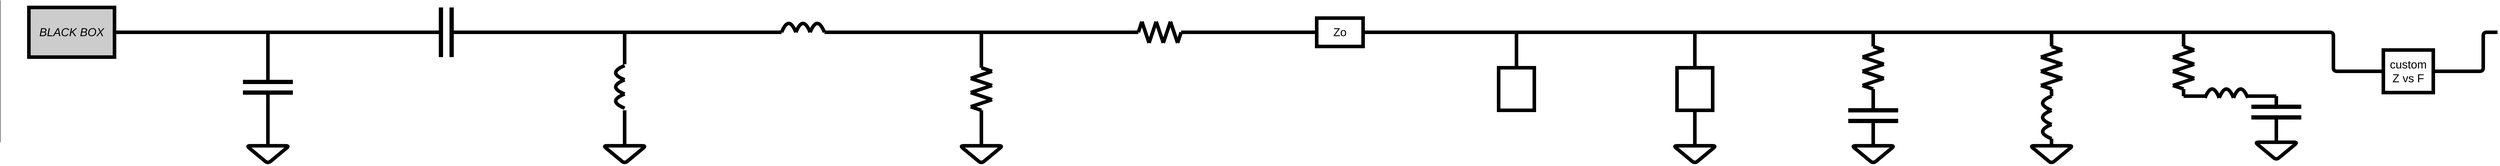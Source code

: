 <mxfile version="16.2.7" type="device"><diagram id="JiPeBnl8MNzj9gC05diy" name="Page-1"><mxGraphModel dx="6461" dy="1880" grid="1" gridSize="10" guides="1" tooltips="1" connect="1" arrows="1" fold="1" page="1" pageScale="1" pageWidth="827" pageHeight="1169" math="0" shadow="0"><root><mxCell id="0"/><mxCell id="1" parent="0"/><mxCell id="uBmhupHGeQe9Bv0V8wx_-3" value="" style="endArrow=none;html=1;strokeWidth=10;" parent="1" edge="1"><mxGeometry width="50" height="50" relative="1" as="geometry"><mxPoint y="100" as="sourcePoint"/><mxPoint x="500" y="100" as="targetPoint"/></mxGeometry></mxCell><mxCell id="uBmhupHGeQe9Bv0V8wx_-4" value="" style="endArrow=none;html=1;strokeWidth=10;" parent="1" edge="1"><mxGeometry width="50" height="50" relative="1" as="geometry"><mxPoint x="250" y="240" as="sourcePoint"/><mxPoint x="250" y="100" as="targetPoint"/></mxGeometry></mxCell><mxCell id="uBmhupHGeQe9Bv0V8wx_-5" value="" style="endArrow=none;html=1;strokeWidth=12;" parent="1" edge="1"><mxGeometry width="50" height="50" relative="1" as="geometry"><mxPoint x="180" y="240" as="sourcePoint"/><mxPoint x="320" y="240" as="targetPoint"/></mxGeometry></mxCell><mxCell id="uBmhupHGeQe9Bv0V8wx_-6" value="" style="endArrow=none;html=1;strokeWidth=12;" parent="1" edge="1"><mxGeometry width="50" height="50" relative="1" as="geometry"><mxPoint x="180" y="270" as="sourcePoint"/><mxPoint x="320" y="270" as="targetPoint"/></mxGeometry></mxCell><mxCell id="uBmhupHGeQe9Bv0V8wx_-7" value="" style="endArrow=none;html=1;strokeWidth=10;" parent="1" edge="1"><mxGeometry width="50" height="50" relative="1" as="geometry"><mxPoint x="250" y="420" as="sourcePoint"/><mxPoint x="250" y="270" as="targetPoint"/></mxGeometry></mxCell><mxCell id="uBmhupHGeQe9Bv0V8wx_-8" value="" style="endArrow=none;html=1;strokeWidth=10;" parent="1" edge="1"><mxGeometry width="50" height="50" relative="1" as="geometry"><mxPoint x="250" y="420" as="sourcePoint"/><mxPoint x="250" y="420" as="targetPoint"/><Array as="points"><mxPoint x="310" y="420"/><mxPoint x="250" y="470"/><mxPoint x="190" y="420"/></Array></mxGeometry></mxCell><mxCell id="uBmhupHGeQe9Bv0V8wx_-11" value="" style="endArrow=none;html=1;strokeWidth=10;" parent="1" edge="1"><mxGeometry width="50" height="50" relative="1" as="geometry"><mxPoint x="500" y="100" as="sourcePoint"/><mxPoint x="730" y="100" as="targetPoint"/></mxGeometry></mxCell><mxCell id="uBmhupHGeQe9Bv0V8wx_-12" value="" style="endArrow=none;html=1;strokeWidth=12;" parent="1" edge="1"><mxGeometry width="50" height="50" relative="1" as="geometry"><mxPoint x="735" y="30" as="sourcePoint"/><mxPoint x="735" y="170" as="targetPoint"/></mxGeometry></mxCell><mxCell id="uBmhupHGeQe9Bv0V8wx_-15" value="" style="endArrow=none;html=1;strokeWidth=12;" parent="1" edge="1"><mxGeometry width="50" height="50" relative="1" as="geometry"><mxPoint x="765" y="30" as="sourcePoint"/><mxPoint x="765" y="170" as="targetPoint"/></mxGeometry></mxCell><mxCell id="uBmhupHGeQe9Bv0V8wx_-16" value="" style="endArrow=none;html=1;strokeWidth=10;" parent="1" edge="1"><mxGeometry width="50" height="50" relative="1" as="geometry"><mxPoint x="770" y="100" as="sourcePoint"/><mxPoint x="1000" y="100" as="targetPoint"/></mxGeometry></mxCell><mxCell id="uBmhupHGeQe9Bv0V8wx_-25" value="" style="endArrow=none;html=1;strokeWidth=10;" parent="1" edge="1"><mxGeometry width="50" height="50" relative="1" as="geometry"><mxPoint x="1000" y="100" as="sourcePoint"/><mxPoint x="1500" y="100" as="targetPoint"/></mxGeometry></mxCell><mxCell id="uBmhupHGeQe9Bv0V8wx_-26" value="" style="endArrow=none;html=1;strokeWidth=10;" parent="1" edge="1"><mxGeometry width="50" height="50" relative="1" as="geometry"><mxPoint x="1250" y="190" as="sourcePoint"/><mxPoint x="1250" y="100" as="targetPoint"/></mxGeometry></mxCell><mxCell id="uBmhupHGeQe9Bv0V8wx_-29" value="" style="endArrow=none;html=1;strokeWidth=10;" parent="1" edge="1"><mxGeometry width="50" height="50" relative="1" as="geometry"><mxPoint x="1250" y="420" as="sourcePoint"/><mxPoint x="1250" y="320" as="targetPoint"/></mxGeometry></mxCell><mxCell id="uBmhupHGeQe9Bv0V8wx_-30" value="" style="endArrow=none;html=1;strokeWidth=10;" parent="1" edge="1"><mxGeometry width="50" height="50" relative="1" as="geometry"><mxPoint x="1250" y="420" as="sourcePoint"/><mxPoint x="1250" y="420" as="targetPoint"/><Array as="points"><mxPoint x="1310" y="420"/><mxPoint x="1250" y="470"/><mxPoint x="1190" y="420"/></Array></mxGeometry></mxCell><mxCell id="uBmhupHGeQe9Bv0V8wx_-31" value="" style="endArrow=none;html=1;strokeWidth=10;curved=1;" parent="1" edge="1"><mxGeometry width="50" height="50" relative="1" as="geometry"><mxPoint x="1250" y="314" as="sourcePoint"/><mxPoint x="1250" y="274" as="targetPoint"/><Array as="points"><mxPoint x="1200" y="294"/></Array></mxGeometry></mxCell><mxCell id="uBmhupHGeQe9Bv0V8wx_-32" value="" style="endArrow=none;html=1;strokeWidth=10;curved=1;" parent="1" edge="1"><mxGeometry width="50" height="50" relative="1" as="geometry"><mxPoint x="1250" y="274" as="sourcePoint"/><mxPoint x="1250" y="234" as="targetPoint"/><Array as="points"><mxPoint x="1200" y="254"/></Array></mxGeometry></mxCell><mxCell id="uBmhupHGeQe9Bv0V8wx_-33" value="" style="endArrow=none;html=1;strokeWidth=10;curved=1;" parent="1" edge="1"><mxGeometry width="50" height="50" relative="1" as="geometry"><mxPoint x="1250" y="234" as="sourcePoint"/><mxPoint x="1250" y="194" as="targetPoint"/><Array as="points"><mxPoint x="1200" y="214"/></Array></mxGeometry></mxCell><mxCell id="uBmhupHGeQe9Bv0V8wx_-35" value="" style="endArrow=none;html=1;strokeWidth=10;" parent="1" edge="1"><mxGeometry width="50" height="50" relative="1" as="geometry"><mxPoint x="1500" y="100" as="sourcePoint"/><mxPoint x="1690" y="100" as="targetPoint"/></mxGeometry></mxCell><mxCell id="uBmhupHGeQe9Bv0V8wx_-38" value="" style="endArrow=none;html=1;strokeWidth=10;" parent="1" edge="1"><mxGeometry width="50" height="50" relative="1" as="geometry"><mxPoint x="1810" y="100" as="sourcePoint"/><mxPoint x="2000" y="100" as="targetPoint"/></mxGeometry></mxCell><mxCell id="uBmhupHGeQe9Bv0V8wx_-42" value="" style="endArrow=none;html=1;strokeWidth=10;curved=1;" parent="1" edge="1"><mxGeometry width="50" height="50" relative="1" as="geometry"><mxPoint x="1690" y="100" as="sourcePoint"/><mxPoint x="1730" y="100" as="targetPoint"/><Array as="points"><mxPoint x="1710" y="50"/></Array></mxGeometry></mxCell><mxCell id="uBmhupHGeQe9Bv0V8wx_-43" value="" style="endArrow=none;html=1;strokeWidth=10;curved=1;" parent="1" edge="1"><mxGeometry width="50" height="50" relative="1" as="geometry"><mxPoint x="1730" y="100" as="sourcePoint"/><mxPoint x="1770" y="100" as="targetPoint"/><Array as="points"><mxPoint x="1750" y="50"/></Array></mxGeometry></mxCell><mxCell id="uBmhupHGeQe9Bv0V8wx_-44" value="" style="endArrow=none;html=1;strokeWidth=10;curved=1;" parent="1" edge="1"><mxGeometry width="50" height="50" relative="1" as="geometry"><mxPoint x="1770" y="100" as="sourcePoint"/><mxPoint x="1810" y="100" as="targetPoint"/><Array as="points"><mxPoint x="1790" y="50"/></Array></mxGeometry></mxCell><mxCell id="uBmhupHGeQe9Bv0V8wx_-46" value="" style="endArrow=none;html=1;strokeWidth=10;" parent="1" edge="1"><mxGeometry width="50" height="50" relative="1" as="geometry"><mxPoint x="2000" y="100" as="sourcePoint"/><mxPoint x="2500" y="100" as="targetPoint"/></mxGeometry></mxCell><mxCell id="uBmhupHGeQe9Bv0V8wx_-47" value="" style="endArrow=none;html=1;strokeWidth=10;" parent="1" edge="1"><mxGeometry width="50" height="50" relative="1" as="geometry"><mxPoint x="2250" y="200" as="sourcePoint"/><mxPoint x="2250" y="100" as="targetPoint"/></mxGeometry></mxCell><mxCell id="uBmhupHGeQe9Bv0V8wx_-48" value="" style="endArrow=none;html=1;strokeWidth=10;" parent="1" edge="1"><mxGeometry width="50" height="50" relative="1" as="geometry"><mxPoint x="2250" y="420" as="sourcePoint"/><mxPoint x="2250" y="320" as="targetPoint"/></mxGeometry></mxCell><mxCell id="uBmhupHGeQe9Bv0V8wx_-49" value="" style="endArrow=none;html=1;strokeWidth=10;" parent="1" edge="1"><mxGeometry width="50" height="50" relative="1" as="geometry"><mxPoint x="2250" y="420" as="sourcePoint"/><mxPoint x="2250" y="420" as="targetPoint"/><Array as="points"><mxPoint x="2310" y="420"/><mxPoint x="2250" y="470"/><mxPoint x="2190" y="420"/></Array></mxGeometry></mxCell><mxCell id="uBmhupHGeQe9Bv0V8wx_-53" value="" style="endArrow=none;html=1;strokeWidth=10;" parent="1" edge="1"><mxGeometry width="50" height="50" relative="1" as="geometry"><mxPoint x="2280" y="210" as="sourcePoint"/><mxPoint x="2250" y="200" as="targetPoint"/></mxGeometry></mxCell><mxCell id="uBmhupHGeQe9Bv0V8wx_-54" value="" style="endArrow=none;html=1;strokeWidth=10;" parent="1" edge="1"><mxGeometry width="50" height="50" relative="1" as="geometry"><mxPoint x="2280" y="250" as="sourcePoint"/><mxPoint x="2220" y="230.0" as="targetPoint"/></mxGeometry></mxCell><mxCell id="uBmhupHGeQe9Bv0V8wx_-55" value="" style="endArrow=none;html=1;strokeWidth=10;" parent="1" edge="1"><mxGeometry width="50" height="50" relative="1" as="geometry"><mxPoint x="2280" y="290" as="sourcePoint"/><mxPoint x="2220" y="270.0" as="targetPoint"/></mxGeometry></mxCell><mxCell id="uBmhupHGeQe9Bv0V8wx_-56" value="" style="endArrow=none;html=1;strokeWidth=10;" parent="1" edge="1"><mxGeometry width="50" height="50" relative="1" as="geometry"><mxPoint x="2280" y="250" as="sourcePoint"/><mxPoint x="2220" y="270" as="targetPoint"/></mxGeometry></mxCell><mxCell id="uBmhupHGeQe9Bv0V8wx_-57" value="" style="endArrow=none;html=1;strokeWidth=10;" parent="1" edge="1"><mxGeometry width="50" height="50" relative="1" as="geometry"><mxPoint x="2280" y="210.0" as="sourcePoint"/><mxPoint x="2220" y="230" as="targetPoint"/></mxGeometry></mxCell><mxCell id="uBmhupHGeQe9Bv0V8wx_-59" value="" style="endArrow=none;html=1;strokeWidth=10;" parent="1" edge="1"><mxGeometry width="50" height="50" relative="1" as="geometry"><mxPoint x="2280" y="290.0" as="sourcePoint"/><mxPoint x="2220" y="310" as="targetPoint"/></mxGeometry></mxCell><mxCell id="uBmhupHGeQe9Bv0V8wx_-60" value="" style="endArrow=none;html=1;strokeWidth=10;" parent="1" edge="1"><mxGeometry width="50" height="50" relative="1" as="geometry"><mxPoint x="2250" y="320.0" as="sourcePoint"/><mxPoint x="2220" y="310.0" as="targetPoint"/></mxGeometry></mxCell><mxCell id="uBmhupHGeQe9Bv0V8wx_-63" value="" style="endArrow=none;html=1;strokeWidth=10;" parent="1" edge="1"><mxGeometry width="50" height="50" relative="1" as="geometry"><mxPoint x="2500" y="100.0" as="sourcePoint"/><mxPoint x="2690" y="100.0" as="targetPoint"/></mxGeometry></mxCell><mxCell id="uBmhupHGeQe9Bv0V8wx_-64" value="" style="endArrow=none;html=1;strokeWidth=10;" parent="1" edge="1"><mxGeometry width="50" height="50" relative="1" as="geometry"><mxPoint x="2810" y="100.0" as="sourcePoint"/><mxPoint x="3000" y="100.0" as="targetPoint"/></mxGeometry></mxCell><mxCell id="uBmhupHGeQe9Bv0V8wx_-68" value="" style="endArrow=none;html=1;strokeWidth=10;" parent="1" edge="1"><mxGeometry width="50" height="50" relative="1" as="geometry"><mxPoint x="2700" y="70" as="sourcePoint"/><mxPoint x="2690" y="100.0" as="targetPoint"/></mxGeometry></mxCell><mxCell id="uBmhupHGeQe9Bv0V8wx_-69" value="" style="endArrow=none;html=1;strokeWidth=10;" parent="1" edge="1"><mxGeometry width="50" height="50" relative="1" as="geometry"><mxPoint x="2700" y="70.0" as="sourcePoint"/><mxPoint x="2720" y="130" as="targetPoint"/></mxGeometry></mxCell><mxCell id="uBmhupHGeQe9Bv0V8wx_-70" value="" style="endArrow=none;html=1;strokeWidth=10;" parent="1" edge="1"><mxGeometry width="50" height="50" relative="1" as="geometry"><mxPoint x="2740" y="70.0" as="sourcePoint"/><mxPoint x="2760" y="130" as="targetPoint"/></mxGeometry></mxCell><mxCell id="uBmhupHGeQe9Bv0V8wx_-71" value="" style="endArrow=none;html=1;strokeWidth=10;" parent="1" edge="1"><mxGeometry width="50" height="50" relative="1" as="geometry"><mxPoint x="2780" y="70.0" as="sourcePoint"/><mxPoint x="2800" y="130" as="targetPoint"/></mxGeometry></mxCell><mxCell id="uBmhupHGeQe9Bv0V8wx_-72" value="" style="endArrow=none;html=1;strokeWidth=10;" parent="1" edge="1"><mxGeometry width="50" height="50" relative="1" as="geometry"><mxPoint x="2740" y="70" as="sourcePoint"/><mxPoint x="2720" y="130.0" as="targetPoint"/></mxGeometry></mxCell><mxCell id="uBmhupHGeQe9Bv0V8wx_-73" value="" style="endArrow=none;html=1;strokeWidth=10;" parent="1" edge="1"><mxGeometry width="50" height="50" relative="1" as="geometry"><mxPoint x="2780" y="70.0" as="sourcePoint"/><mxPoint x="2760" y="130.0" as="targetPoint"/></mxGeometry></mxCell><mxCell id="uBmhupHGeQe9Bv0V8wx_-74" value="" style="endArrow=none;html=1;strokeWidth=10;" parent="1" edge="1"><mxGeometry width="50" height="50" relative="1" as="geometry"><mxPoint x="2810" y="100.0" as="sourcePoint"/><mxPoint x="2800" y="130.0" as="targetPoint"/></mxGeometry></mxCell><mxCell id="uBmhupHGeQe9Bv0V8wx_-76" value="" style="endArrow=none;html=1;strokeWidth=10;" parent="1" edge="1"><mxGeometry width="50" height="50" relative="1" as="geometry"><mxPoint x="3000" y="100" as="sourcePoint"/><mxPoint x="3190" y="100" as="targetPoint"/></mxGeometry></mxCell><mxCell id="uBmhupHGeQe9Bv0V8wx_-77" value="" style="endArrow=none;html=1;strokeWidth=10;" parent="1" edge="1"><mxGeometry width="50" height="50" relative="1" as="geometry"><mxPoint x="3320" y="100" as="sourcePoint"/><mxPoint x="3500" y="100" as="targetPoint"/></mxGeometry></mxCell><mxCell id="uBmhupHGeQe9Bv0V8wx_-86" value="&lt;font style=&quot;font-size: 32px&quot;&gt;Zo&lt;/font&gt;" style="rounded=0;whiteSpace=wrap;html=1;glass=0;strokeColor=#000000;fillColor=none;strokeWidth=10;" parent="1" vertex="1"><mxGeometry x="3190" y="60" width="130" height="80" as="geometry"/></mxCell><mxCell id="uBmhupHGeQe9Bv0V8wx_-92" value="" style="endArrow=none;html=1;strokeWidth=10;" parent="1" edge="1"><mxGeometry width="50" height="50" relative="1" as="geometry"><mxPoint x="3500" y="100" as="sourcePoint"/><mxPoint x="4000" y="100" as="targetPoint"/></mxGeometry></mxCell><mxCell id="uBmhupHGeQe9Bv0V8wx_-93" value="" style="endArrow=none;html=1;strokeWidth=10;" parent="1" edge="1"><mxGeometry width="50" height="50" relative="1" as="geometry"><mxPoint x="3750" y="200" as="sourcePoint"/><mxPoint x="3750" y="100" as="targetPoint"/></mxGeometry></mxCell><mxCell id="uBmhupHGeQe9Bv0V8wx_-103" value="" style="rounded=0;whiteSpace=wrap;html=1;glass=0;strokeColor=#000000;fillColor=none;strokeWidth=10;" parent="1" vertex="1"><mxGeometry x="3700" y="200" width="100" height="120" as="geometry"/></mxCell><mxCell id="uBmhupHGeQe9Bv0V8wx_-105" value="" style="endArrow=none;html=1;strokeWidth=10;" parent="1" edge="1"><mxGeometry width="50" height="50" relative="1" as="geometry"><mxPoint x="4000" y="100" as="sourcePoint"/><mxPoint x="4500" y="100" as="targetPoint"/></mxGeometry></mxCell><mxCell id="uBmhupHGeQe9Bv0V8wx_-106" value="" style="endArrow=none;html=1;strokeWidth=10;" parent="1" edge="1"><mxGeometry width="50" height="50" relative="1" as="geometry"><mxPoint x="4250" y="200" as="sourcePoint"/><mxPoint x="4250" y="100" as="targetPoint"/></mxGeometry></mxCell><mxCell id="uBmhupHGeQe9Bv0V8wx_-107" value="" style="endArrow=none;html=1;strokeWidth=10;" parent="1" edge="1"><mxGeometry width="50" height="50" relative="1" as="geometry"><mxPoint x="4250" y="420" as="sourcePoint"/><mxPoint x="4250" y="320" as="targetPoint"/></mxGeometry></mxCell><mxCell id="uBmhupHGeQe9Bv0V8wx_-108" value="" style="endArrow=none;html=1;strokeWidth=10;" parent="1" edge="1"><mxGeometry width="50" height="50" relative="1" as="geometry"><mxPoint x="4250" y="420" as="sourcePoint"/><mxPoint x="4250" y="420" as="targetPoint"/><Array as="points"><mxPoint x="4310" y="420"/><mxPoint x="4250" y="470"/><mxPoint x="4190" y="420"/></Array></mxGeometry></mxCell><mxCell id="uBmhupHGeQe9Bv0V8wx_-109" value="" style="rounded=0;whiteSpace=wrap;html=1;glass=0;strokeColor=#000000;fillColor=none;strokeWidth=10;" parent="1" vertex="1"><mxGeometry x="4200" y="200" width="100" height="120" as="geometry"/></mxCell><mxCell id="uBmhupHGeQe9Bv0V8wx_-111" value="" style="endArrow=none;html=1;strokeWidth=10;" parent="1" edge="1"><mxGeometry width="50" height="50" relative="1" as="geometry"><mxPoint x="4500" y="100" as="sourcePoint"/><mxPoint x="5000" y="100" as="targetPoint"/></mxGeometry></mxCell><mxCell id="uBmhupHGeQe9Bv0V8wx_-112" value="" style="endArrow=none;html=1;strokeWidth=10;" parent="1" edge="1"><mxGeometry width="50" height="50" relative="1" as="geometry"><mxPoint x="4750" y="140" as="sourcePoint"/><mxPoint x="4750" y="100" as="targetPoint"/></mxGeometry></mxCell><mxCell id="uBmhupHGeQe9Bv0V8wx_-113" value="" style="endArrow=none;html=1;strokeWidth=12;" parent="1" edge="1"><mxGeometry width="50" height="50" relative="1" as="geometry"><mxPoint x="4680" y="320" as="sourcePoint"/><mxPoint x="4820" y="320" as="targetPoint"/></mxGeometry></mxCell><mxCell id="uBmhupHGeQe9Bv0V8wx_-114" value="" style="endArrow=none;html=1;strokeWidth=12;" parent="1" edge="1"><mxGeometry width="50" height="50" relative="1" as="geometry"><mxPoint x="4680" y="350" as="sourcePoint"/><mxPoint x="4820" y="350" as="targetPoint"/></mxGeometry></mxCell><mxCell id="uBmhupHGeQe9Bv0V8wx_-115" value="" style="endArrow=none;html=1;strokeWidth=10;" parent="1" edge="1"><mxGeometry width="50" height="50" relative="1" as="geometry"><mxPoint x="4750" y="420" as="sourcePoint"/><mxPoint x="4750" y="350" as="targetPoint"/></mxGeometry></mxCell><mxCell id="uBmhupHGeQe9Bv0V8wx_-116" value="" style="endArrow=none;html=1;strokeWidth=10;" parent="1" edge="1"><mxGeometry width="50" height="50" relative="1" as="geometry"><mxPoint x="4750" y="420" as="sourcePoint"/><mxPoint x="4750" y="420" as="targetPoint"/><Array as="points"><mxPoint x="4810" y="420"/><mxPoint x="4750" y="470"/><mxPoint x="4690" y="420"/></Array></mxGeometry></mxCell><mxCell id="uBmhupHGeQe9Bv0V8wx_-126" value="" style="endArrow=none;html=1;strokeWidth=10;" parent="1" edge="1"><mxGeometry width="50" height="50" relative="1" as="geometry"><mxPoint x="4780" y="150" as="sourcePoint"/><mxPoint x="4750" y="140" as="targetPoint"/></mxGeometry></mxCell><mxCell id="uBmhupHGeQe9Bv0V8wx_-127" value="" style="endArrow=none;html=1;strokeWidth=10;" parent="1" edge="1"><mxGeometry width="50" height="50" relative="1" as="geometry"><mxPoint x="4780" y="190" as="sourcePoint"/><mxPoint x="4720" y="170" as="targetPoint"/></mxGeometry></mxCell><mxCell id="uBmhupHGeQe9Bv0V8wx_-128" value="" style="endArrow=none;html=1;strokeWidth=10;" parent="1" edge="1"><mxGeometry width="50" height="50" relative="1" as="geometry"><mxPoint x="4780" y="230" as="sourcePoint"/><mxPoint x="4720" y="210" as="targetPoint"/></mxGeometry></mxCell><mxCell id="uBmhupHGeQe9Bv0V8wx_-129" value="" style="endArrow=none;html=1;strokeWidth=10;" parent="1" edge="1"><mxGeometry width="50" height="50" relative="1" as="geometry"><mxPoint x="4780" y="190" as="sourcePoint"/><mxPoint x="4720" y="210" as="targetPoint"/></mxGeometry></mxCell><mxCell id="uBmhupHGeQe9Bv0V8wx_-130" value="" style="endArrow=none;html=1;strokeWidth=10;" parent="1" edge="1"><mxGeometry width="50" height="50" relative="1" as="geometry"><mxPoint x="4780" y="150" as="sourcePoint"/><mxPoint x="4720" y="170" as="targetPoint"/></mxGeometry></mxCell><mxCell id="uBmhupHGeQe9Bv0V8wx_-131" value="" style="endArrow=none;html=1;strokeWidth=10;" parent="1" edge="1"><mxGeometry width="50" height="50" relative="1" as="geometry"><mxPoint x="4780" y="230" as="sourcePoint"/><mxPoint x="4720" y="250" as="targetPoint"/></mxGeometry></mxCell><mxCell id="uBmhupHGeQe9Bv0V8wx_-132" value="" style="endArrow=none;html=1;strokeWidth=10;" parent="1" edge="1"><mxGeometry width="50" height="50" relative="1" as="geometry"><mxPoint x="4750" y="260" as="sourcePoint"/><mxPoint x="4720" y="250" as="targetPoint"/></mxGeometry></mxCell><mxCell id="uBmhupHGeQe9Bv0V8wx_-133" value="" style="endArrow=none;html=1;strokeWidth=10;" parent="1" edge="1"><mxGeometry width="50" height="50" relative="1" as="geometry"><mxPoint x="4750" y="320" as="sourcePoint"/><mxPoint x="4750" y="260" as="targetPoint"/></mxGeometry></mxCell><mxCell id="uBmhupHGeQe9Bv0V8wx_-135" value="" style="endArrow=none;html=1;strokeWidth=10;" parent="1" edge="1"><mxGeometry width="50" height="50" relative="1" as="geometry"><mxPoint x="5000" y="100" as="sourcePoint"/><mxPoint x="5500" y="100" as="targetPoint"/></mxGeometry></mxCell><mxCell id="uBmhupHGeQe9Bv0V8wx_-136" value="" style="endArrow=none;html=1;strokeWidth=10;" parent="1" edge="1"><mxGeometry width="50" height="50" relative="1" as="geometry"><mxPoint x="5250" y="140" as="sourcePoint"/><mxPoint x="5250" y="100" as="targetPoint"/></mxGeometry></mxCell><mxCell id="uBmhupHGeQe9Bv0V8wx_-140" value="" style="endArrow=none;html=1;strokeWidth=10;" parent="1" edge="1"><mxGeometry width="50" height="50" relative="1" as="geometry"><mxPoint x="5250" y="420" as="sourcePoint"/><mxPoint x="5250" y="420" as="targetPoint"/><Array as="points"><mxPoint x="5310" y="420"/><mxPoint x="5250" y="470"/><mxPoint x="5190" y="420"/></Array></mxGeometry></mxCell><mxCell id="uBmhupHGeQe9Bv0V8wx_-141" value="" style="endArrow=none;html=1;strokeWidth=10;" parent="1" edge="1"><mxGeometry width="50" height="50" relative="1" as="geometry"><mxPoint x="5280" y="150" as="sourcePoint"/><mxPoint x="5250" y="140" as="targetPoint"/></mxGeometry></mxCell><mxCell id="uBmhupHGeQe9Bv0V8wx_-142" value="" style="endArrow=none;html=1;strokeWidth=10;" parent="1" edge="1"><mxGeometry width="50" height="50" relative="1" as="geometry"><mxPoint x="5280" y="190" as="sourcePoint"/><mxPoint x="5220" y="170" as="targetPoint"/></mxGeometry></mxCell><mxCell id="uBmhupHGeQe9Bv0V8wx_-143" value="" style="endArrow=none;html=1;strokeWidth=10;" parent="1" edge="1"><mxGeometry width="50" height="50" relative="1" as="geometry"><mxPoint x="5280" y="230" as="sourcePoint"/><mxPoint x="5220" y="210" as="targetPoint"/></mxGeometry></mxCell><mxCell id="uBmhupHGeQe9Bv0V8wx_-144" value="" style="endArrow=none;html=1;strokeWidth=10;" parent="1" edge="1"><mxGeometry width="50" height="50" relative="1" as="geometry"><mxPoint x="5280" y="190" as="sourcePoint"/><mxPoint x="5220" y="210" as="targetPoint"/></mxGeometry></mxCell><mxCell id="uBmhupHGeQe9Bv0V8wx_-145" value="" style="endArrow=none;html=1;strokeWidth=10;" parent="1" edge="1"><mxGeometry width="50" height="50" relative="1" as="geometry"><mxPoint x="5280" y="150" as="sourcePoint"/><mxPoint x="5220" y="170" as="targetPoint"/></mxGeometry></mxCell><mxCell id="uBmhupHGeQe9Bv0V8wx_-146" value="" style="endArrow=none;html=1;strokeWidth=10;" parent="1" edge="1"><mxGeometry width="50" height="50" relative="1" as="geometry"><mxPoint x="5280" y="230" as="sourcePoint"/><mxPoint x="5220" y="250" as="targetPoint"/></mxGeometry></mxCell><mxCell id="uBmhupHGeQe9Bv0V8wx_-147" value="" style="endArrow=none;html=1;strokeWidth=10;" parent="1" edge="1"><mxGeometry width="50" height="50" relative="1" as="geometry"><mxPoint x="5250" y="260" as="sourcePoint"/><mxPoint x="5220" y="250" as="targetPoint"/></mxGeometry></mxCell><mxCell id="uBmhupHGeQe9Bv0V8wx_-150" value="" style="endArrow=none;html=1;strokeWidth=10;curved=1;" parent="1" edge="1"><mxGeometry width="50" height="50" relative="1" as="geometry"><mxPoint x="5250" y="400" as="sourcePoint"/><mxPoint x="5250" y="360" as="targetPoint"/><Array as="points"><mxPoint x="5200" y="380"/></Array></mxGeometry></mxCell><mxCell id="uBmhupHGeQe9Bv0V8wx_-151" value="" style="endArrow=none;html=1;strokeWidth=10;curved=1;" parent="1" edge="1"><mxGeometry width="50" height="50" relative="1" as="geometry"><mxPoint x="5250" y="360" as="sourcePoint"/><mxPoint x="5250" y="320" as="targetPoint"/><Array as="points"><mxPoint x="5200" y="340"/></Array></mxGeometry></mxCell><mxCell id="uBmhupHGeQe9Bv0V8wx_-152" value="" style="endArrow=none;html=1;strokeWidth=10;curved=1;" parent="1" edge="1"><mxGeometry width="50" height="50" relative="1" as="geometry"><mxPoint x="5250" y="320" as="sourcePoint"/><mxPoint x="5250" y="280" as="targetPoint"/><Array as="points"><mxPoint x="5200" y="300"/></Array></mxGeometry></mxCell><mxCell id="uBmhupHGeQe9Bv0V8wx_-155" value="" style="endArrow=none;html=1;strokeWidth=10;" parent="1" edge="1"><mxGeometry width="50" height="50" relative="1" as="geometry"><mxPoint x="5250" y="280" as="sourcePoint"/><mxPoint x="5249.66" y="260.0" as="targetPoint"/></mxGeometry></mxCell><mxCell id="uBmhupHGeQe9Bv0V8wx_-156" value="" style="endArrow=none;html=1;strokeWidth=10;" parent="1" edge="1"><mxGeometry width="50" height="50" relative="1" as="geometry"><mxPoint x="5250.0" y="420" as="sourcePoint"/><mxPoint x="5249.66" y="400.0" as="targetPoint"/></mxGeometry></mxCell><mxCell id="uBmhupHGeQe9Bv0V8wx_-158" value="" style="endArrow=none;html=1;strokeWidth=10;" parent="1" edge="1"><mxGeometry width="50" height="50" relative="1" as="geometry"><mxPoint x="5500" y="100" as="sourcePoint"/><mxPoint x="6000" y="100" as="targetPoint"/></mxGeometry></mxCell><mxCell id="uBmhupHGeQe9Bv0V8wx_-159" value="" style="endArrow=none;html=1;strokeWidth=10;" parent="1" edge="1"><mxGeometry width="50" height="50" relative="1" as="geometry"><mxPoint x="5620" y="140" as="sourcePoint"/><mxPoint x="5620" y="100" as="targetPoint"/></mxGeometry></mxCell><mxCell id="uBmhupHGeQe9Bv0V8wx_-161" value="" style="endArrow=none;html=1;strokeWidth=10;" parent="1" edge="1"><mxGeometry width="50" height="50" relative="1" as="geometry"><mxPoint x="5650" y="150" as="sourcePoint"/><mxPoint x="5620" y="140" as="targetPoint"/></mxGeometry></mxCell><mxCell id="uBmhupHGeQe9Bv0V8wx_-162" value="" style="endArrow=none;html=1;strokeWidth=10;" parent="1" edge="1"><mxGeometry width="50" height="50" relative="1" as="geometry"><mxPoint x="5650" y="190" as="sourcePoint"/><mxPoint x="5590" y="170" as="targetPoint"/></mxGeometry></mxCell><mxCell id="uBmhupHGeQe9Bv0V8wx_-163" value="" style="endArrow=none;html=1;strokeWidth=10;" parent="1" edge="1"><mxGeometry width="50" height="50" relative="1" as="geometry"><mxPoint x="5650" y="230" as="sourcePoint"/><mxPoint x="5590" y="210" as="targetPoint"/></mxGeometry></mxCell><mxCell id="uBmhupHGeQe9Bv0V8wx_-164" value="" style="endArrow=none;html=1;strokeWidth=10;" parent="1" edge="1"><mxGeometry width="50" height="50" relative="1" as="geometry"><mxPoint x="5650" y="190" as="sourcePoint"/><mxPoint x="5590" y="210" as="targetPoint"/></mxGeometry></mxCell><mxCell id="uBmhupHGeQe9Bv0V8wx_-165" value="" style="endArrow=none;html=1;strokeWidth=10;" parent="1" edge="1"><mxGeometry width="50" height="50" relative="1" as="geometry"><mxPoint x="5650" y="150" as="sourcePoint"/><mxPoint x="5590" y="170" as="targetPoint"/></mxGeometry></mxCell><mxCell id="uBmhupHGeQe9Bv0V8wx_-166" value="" style="endArrow=none;html=1;strokeWidth=10;" parent="1" edge="1"><mxGeometry width="50" height="50" relative="1" as="geometry"><mxPoint x="5650" y="230" as="sourcePoint"/><mxPoint x="5590" y="250" as="targetPoint"/></mxGeometry></mxCell><mxCell id="uBmhupHGeQe9Bv0V8wx_-167" value="" style="endArrow=none;html=1;strokeWidth=10;" parent="1" edge="1"><mxGeometry width="50" height="50" relative="1" as="geometry"><mxPoint x="5620" y="260" as="sourcePoint"/><mxPoint x="5590" y="250" as="targetPoint"/></mxGeometry></mxCell><mxCell id="uBmhupHGeQe9Bv0V8wx_-176" value="" style="endArrow=none;html=1;strokeWidth=10;curved=1;" parent="1" edge="1"><mxGeometry width="50" height="50" relative="1" as="geometry"><mxPoint x="5680" y="285" as="sourcePoint"/><mxPoint x="5720" y="285" as="targetPoint"/><Array as="points"><mxPoint x="5700" y="235"/></Array></mxGeometry></mxCell><mxCell id="uBmhupHGeQe9Bv0V8wx_-177" value="" style="endArrow=none;html=1;strokeWidth=10;curved=1;" parent="1" edge="1"><mxGeometry width="50" height="50" relative="1" as="geometry"><mxPoint x="5720" y="285" as="sourcePoint"/><mxPoint x="5760" y="285" as="targetPoint"/><Array as="points"><mxPoint x="5740" y="235"/></Array></mxGeometry></mxCell><mxCell id="uBmhupHGeQe9Bv0V8wx_-178" value="" style="endArrow=none;html=1;strokeWidth=10;curved=1;" parent="1" edge="1"><mxGeometry width="50" height="50" relative="1" as="geometry"><mxPoint x="5760" y="285" as="sourcePoint"/><mxPoint x="5800" y="285" as="targetPoint"/><Array as="points"><mxPoint x="5780" y="235"/></Array></mxGeometry></mxCell><mxCell id="uBmhupHGeQe9Bv0V8wx_-179" value="" style="endArrow=none;html=1;strokeWidth=12;" parent="1" edge="1"><mxGeometry width="50" height="50" relative="1" as="geometry"><mxPoint x="5810" y="310" as="sourcePoint"/><mxPoint x="5950" y="310" as="targetPoint"/></mxGeometry></mxCell><mxCell id="uBmhupHGeQe9Bv0V8wx_-180" value="" style="endArrow=none;html=1;strokeWidth=12;" parent="1" edge="1"><mxGeometry width="50" height="50" relative="1" as="geometry"><mxPoint x="5810" y="340" as="sourcePoint"/><mxPoint x="5950" y="340" as="targetPoint"/></mxGeometry></mxCell><mxCell id="uBmhupHGeQe9Bv0V8wx_-181" value="" style="endArrow=none;html=1;strokeWidth=10;" parent="1" edge="1"><mxGeometry width="50" height="50" relative="1" as="geometry"><mxPoint x="5880" y="410" as="sourcePoint"/><mxPoint x="5880" y="340" as="targetPoint"/></mxGeometry></mxCell><mxCell id="uBmhupHGeQe9Bv0V8wx_-182" value="" style="endArrow=none;html=1;strokeWidth=10;" parent="1" edge="1"><mxGeometry width="50" height="50" relative="1" as="geometry"><mxPoint x="5880" y="410" as="sourcePoint"/><mxPoint x="5880" y="410" as="targetPoint"/><Array as="points"><mxPoint x="5940" y="410"/><mxPoint x="5880" y="460"/><mxPoint x="5820" y="410"/></Array></mxGeometry></mxCell><mxCell id="uBmhupHGeQe9Bv0V8wx_-185" value="" style="endArrow=none;html=1;strokeWidth=10;" parent="1" edge="1"><mxGeometry width="50" height="50" relative="1" as="geometry"><mxPoint x="5620" y="280" as="sourcePoint"/><mxPoint x="5620" y="260" as="targetPoint"/></mxGeometry></mxCell><mxCell id="uBmhupHGeQe9Bv0V8wx_-186" value="" style="endArrow=none;html=1;strokeWidth=10;" parent="1" edge="1"><mxGeometry width="50" height="50" relative="1" as="geometry"><mxPoint x="5620" y="280" as="sourcePoint"/><mxPoint x="5680" y="280" as="targetPoint"/></mxGeometry></mxCell><mxCell id="uBmhupHGeQe9Bv0V8wx_-187" value="" style="endArrow=none;html=1;strokeWidth=10;" parent="1" edge="1"><mxGeometry width="50" height="50" relative="1" as="geometry"><mxPoint x="5800" y="280" as="sourcePoint"/><mxPoint x="5880" y="280" as="targetPoint"/></mxGeometry></mxCell><mxCell id="uBmhupHGeQe9Bv0V8wx_-188" value="" style="endArrow=none;html=1;strokeWidth=10;" parent="1" edge="1"><mxGeometry width="50" height="50" relative="1" as="geometry"><mxPoint x="5880" y="310" as="sourcePoint"/><mxPoint x="5880" y="280" as="targetPoint"/></mxGeometry></mxCell><mxCell id="uBmhupHGeQe9Bv0V8wx_-198" value="" style="endArrow=none;html=1;strokeWidth=10;" parent="1" edge="1"><mxGeometry width="50" height="50" relative="1" as="geometry"><mxPoint x="-180" y="100" as="sourcePoint"/><mxPoint y="100" as="targetPoint"/></mxGeometry></mxCell><mxCell id="uBmhupHGeQe9Bv0V8wx_-199" value="&lt;font style=&quot;font-size: 32px&quot;&gt;&lt;i&gt;BLACK BOX&lt;/i&gt;&lt;/font&gt;" style="rounded=0;whiteSpace=wrap;html=1;glass=0;strokeColor=#000000;strokeWidth=10;fillColor=#CCCCCC;" parent="1" vertex="1"><mxGeometry x="-420" y="30" width="240" height="140" as="geometry"/></mxCell><mxCell id="uBmhupHGeQe9Bv0V8wx_-203" value="" style="endArrow=none;html=1;strokeWidth=1;" parent="1" edge="1"><mxGeometry width="50" height="50" relative="1" as="geometry"><mxPoint x="-500" y="410" as="sourcePoint"/><mxPoint x="-500" y="10" as="targetPoint"/></mxGeometry></mxCell><mxCell id="20XGR4WP0BEkxepGxLnA-7" value="&lt;font style=&quot;font-size: 32px&quot;&gt;custom&lt;br&gt;Z vs F&lt;/font&gt;" style="rounded=0;whiteSpace=wrap;html=1;glass=0;strokeColor=#000000;fillColor=none;strokeWidth=10;" parent="1" vertex="1"><mxGeometry x="6180" y="150" width="140" height="120" as="geometry"/></mxCell><mxCell id="EzZwEtxHJpUHMYqleFti-4" value="" style="endArrow=none;html=1;strokeWidth=10;" edge="1" parent="1" target="20XGR4WP0BEkxepGxLnA-7"><mxGeometry width="50" height="50" relative="1" as="geometry"><mxPoint x="6000" y="100" as="sourcePoint"/><mxPoint x="6500" y="130.0" as="targetPoint"/><Array as="points"><mxPoint x="6040" y="100"/><mxPoint x="6040" y="210"/></Array></mxGeometry></mxCell><mxCell id="EzZwEtxHJpUHMYqleFti-6" value="" style="endArrow=none;html=1;strokeWidth=10;" edge="1" parent="1" source="20XGR4WP0BEkxepGxLnA-7"><mxGeometry width="50" height="50" relative="1" as="geometry"><mxPoint x="6320" y="100.0" as="sourcePoint"/><mxPoint x="6500" y="100" as="targetPoint"/><Array as="points"><mxPoint x="6460" y="210"/><mxPoint x="6460" y="100"/></Array></mxGeometry></mxCell></root></mxGraphModel></diagram></mxfile>